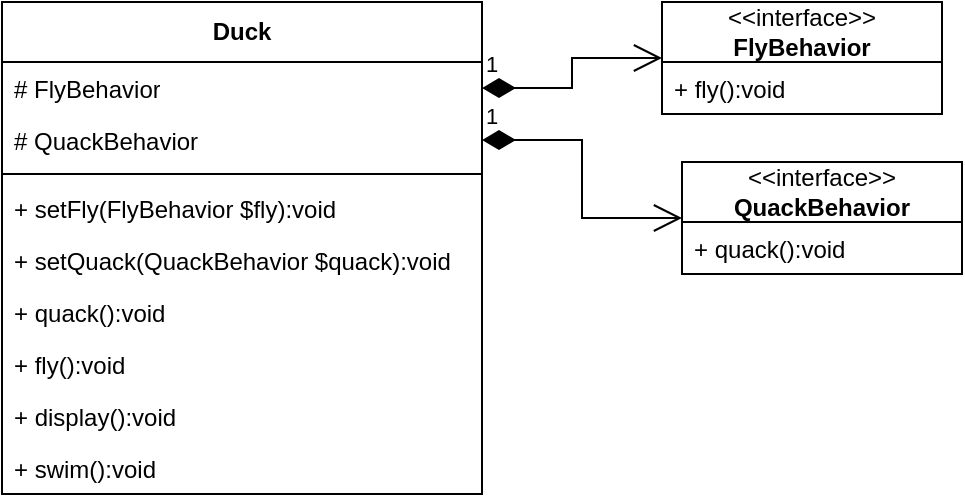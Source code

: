 <mxfile version="21.6.8" type="github">
  <diagram id="9qQRp8wTwhdTKOBizrKU" name="Page-1">
    <mxGraphModel dx="771" dy="353" grid="1" gridSize="10" guides="1" tooltips="1" connect="1" arrows="1" fold="1" page="1" pageScale="1" pageWidth="3840" pageHeight="2400" math="0" shadow="0">
      <root>
        <mxCell id="0" />
        <mxCell id="1" parent="0" />
        <mxCell id="wih1jJ5DO79m4pdhP88G-1" value="&lt;b&gt;Duck&lt;/b&gt;" style="swimlane;fontStyle=0;childLayout=stackLayout;horizontal=1;startSize=30;fillColor=none;horizontalStack=0;resizeParent=1;resizeParentMax=0;resizeLast=0;collapsible=1;marginBottom=0;whiteSpace=wrap;html=1;" vertex="1" parent="1">
          <mxGeometry x="170" y="250" width="240" height="246" as="geometry" />
        </mxCell>
        <mxCell id="wih1jJ5DO79m4pdhP88G-2" value="# FlyBehavior" style="text;strokeColor=none;fillColor=none;align=left;verticalAlign=top;spacingLeft=4;spacingRight=4;overflow=hidden;rotatable=0;points=[[0,0.5],[1,0.5]];portConstraint=eastwest;whiteSpace=wrap;html=1;" vertex="1" parent="wih1jJ5DO79m4pdhP88G-1">
          <mxGeometry y="30" width="240" height="26" as="geometry" />
        </mxCell>
        <mxCell id="wih1jJ5DO79m4pdhP88G-3" value="# QuackBehavior" style="text;strokeColor=none;fillColor=none;align=left;verticalAlign=top;spacingLeft=4;spacingRight=4;overflow=hidden;rotatable=0;points=[[0,0.5],[1,0.5]];portConstraint=eastwest;whiteSpace=wrap;html=1;" vertex="1" parent="wih1jJ5DO79m4pdhP88G-1">
          <mxGeometry y="56" width="240" height="26" as="geometry" />
        </mxCell>
        <mxCell id="wih1jJ5DO79m4pdhP88G-15" value="" style="line;strokeWidth=1;fillColor=none;align=left;verticalAlign=middle;spacingTop=-1;spacingLeft=3;spacingRight=3;rotatable=0;labelPosition=right;points=[];portConstraint=eastwest;strokeColor=inherit;" vertex="1" parent="wih1jJ5DO79m4pdhP88G-1">
          <mxGeometry y="82" width="240" height="8" as="geometry" />
        </mxCell>
        <mxCell id="wih1jJ5DO79m4pdhP88G-4" value="+ setFly(FlyBehavior $fly):void" style="text;strokeColor=none;fillColor=none;align=left;verticalAlign=top;spacingLeft=4;spacingRight=4;overflow=hidden;rotatable=0;points=[[0,0.5],[1,0.5]];portConstraint=eastwest;whiteSpace=wrap;html=1;" vertex="1" parent="wih1jJ5DO79m4pdhP88G-1">
          <mxGeometry y="90" width="240" height="26" as="geometry" />
        </mxCell>
        <mxCell id="wih1jJ5DO79m4pdhP88G-16" value="+ setQuack(QuackBehavior $quack):void" style="text;strokeColor=none;fillColor=none;align=left;verticalAlign=top;spacingLeft=4;spacingRight=4;overflow=hidden;rotatable=0;points=[[0,0.5],[1,0.5]];portConstraint=eastwest;whiteSpace=wrap;html=1;" vertex="1" parent="wih1jJ5DO79m4pdhP88G-1">
          <mxGeometry y="116" width="240" height="26" as="geometry" />
        </mxCell>
        <mxCell id="wih1jJ5DO79m4pdhP88G-17" value="+ quack():void" style="text;strokeColor=none;fillColor=none;align=left;verticalAlign=top;spacingLeft=4;spacingRight=4;overflow=hidden;rotatable=0;points=[[0,0.5],[1,0.5]];portConstraint=eastwest;whiteSpace=wrap;html=1;" vertex="1" parent="wih1jJ5DO79m4pdhP88G-1">
          <mxGeometry y="142" width="240" height="26" as="geometry" />
        </mxCell>
        <mxCell id="wih1jJ5DO79m4pdhP88G-18" value="+ fly():void" style="text;strokeColor=none;fillColor=none;align=left;verticalAlign=top;spacingLeft=4;spacingRight=4;overflow=hidden;rotatable=0;points=[[0,0.5],[1,0.5]];portConstraint=eastwest;whiteSpace=wrap;html=1;" vertex="1" parent="wih1jJ5DO79m4pdhP88G-1">
          <mxGeometry y="168" width="240" height="26" as="geometry" />
        </mxCell>
        <mxCell id="wih1jJ5DO79m4pdhP88G-19" value="+ display():void" style="text;strokeColor=none;fillColor=none;align=left;verticalAlign=top;spacingLeft=4;spacingRight=4;overflow=hidden;rotatable=0;points=[[0,0.5],[1,0.5]];portConstraint=eastwest;whiteSpace=wrap;html=1;" vertex="1" parent="wih1jJ5DO79m4pdhP88G-1">
          <mxGeometry y="194" width="240" height="26" as="geometry" />
        </mxCell>
        <mxCell id="wih1jJ5DO79m4pdhP88G-20" value="+ swim():void" style="text;strokeColor=none;fillColor=none;align=left;verticalAlign=top;spacingLeft=4;spacingRight=4;overflow=hidden;rotatable=0;points=[[0,0.5],[1,0.5]];portConstraint=eastwest;whiteSpace=wrap;html=1;" vertex="1" parent="wih1jJ5DO79m4pdhP88G-1">
          <mxGeometry y="220" width="240" height="26" as="geometry" />
        </mxCell>
        <mxCell id="wih1jJ5DO79m4pdhP88G-5" value="&amp;lt;&amp;lt;interface&amp;gt;&amp;gt;&lt;br&gt;&lt;b&gt;FlyBehavior&lt;/b&gt;" style="swimlane;fontStyle=0;childLayout=stackLayout;horizontal=1;startSize=30;fillColor=none;horizontalStack=0;resizeParent=1;resizeParentMax=0;resizeLast=0;collapsible=1;marginBottom=0;whiteSpace=wrap;html=1;" vertex="1" parent="1">
          <mxGeometry x="500" y="250" width="140" height="56" as="geometry" />
        </mxCell>
        <mxCell id="wih1jJ5DO79m4pdhP88G-6" value="+ fly():void" style="text;strokeColor=none;fillColor=none;align=left;verticalAlign=top;spacingLeft=4;spacingRight=4;overflow=hidden;rotatable=0;points=[[0,0.5],[1,0.5]];portConstraint=eastwest;whiteSpace=wrap;html=1;" vertex="1" parent="wih1jJ5DO79m4pdhP88G-5">
          <mxGeometry y="30" width="140" height="26" as="geometry" />
        </mxCell>
        <mxCell id="wih1jJ5DO79m4pdhP88G-9" value="&amp;lt;&amp;lt;interface&amp;gt;&amp;gt;&lt;br&gt;&lt;b&gt;QuackBehavior&lt;/b&gt;" style="swimlane;fontStyle=0;childLayout=stackLayout;horizontal=1;startSize=30;fillColor=none;horizontalStack=0;resizeParent=1;resizeParentMax=0;resizeLast=0;collapsible=1;marginBottom=0;whiteSpace=wrap;html=1;" vertex="1" parent="1">
          <mxGeometry x="510" y="330" width="140" height="56" as="geometry" />
        </mxCell>
        <mxCell id="wih1jJ5DO79m4pdhP88G-10" value="+ quack():void" style="text;strokeColor=none;fillColor=none;align=left;verticalAlign=top;spacingLeft=4;spacingRight=4;overflow=hidden;rotatable=0;points=[[0,0.5],[1,0.5]];portConstraint=eastwest;whiteSpace=wrap;html=1;" vertex="1" parent="wih1jJ5DO79m4pdhP88G-9">
          <mxGeometry y="30" width="140" height="26" as="geometry" />
        </mxCell>
        <mxCell id="wih1jJ5DO79m4pdhP88G-13" value="1" style="endArrow=open;html=1;endSize=12;startArrow=diamondThin;startSize=14;startFill=1;edgeStyle=orthogonalEdgeStyle;align=left;verticalAlign=bottom;rounded=0;" edge="1" parent="1" source="wih1jJ5DO79m4pdhP88G-2" target="wih1jJ5DO79m4pdhP88G-5">
          <mxGeometry x="-1" y="3" relative="1" as="geometry">
            <mxPoint x="430" y="350" as="sourcePoint" />
            <mxPoint x="590" y="350" as="targetPoint" />
          </mxGeometry>
        </mxCell>
        <mxCell id="wih1jJ5DO79m4pdhP88G-14" value="1" style="endArrow=open;html=1;endSize=12;startArrow=diamondThin;startSize=14;startFill=1;edgeStyle=orthogonalEdgeStyle;align=left;verticalAlign=bottom;rounded=0;" edge="1" parent="1" source="wih1jJ5DO79m4pdhP88G-3" target="wih1jJ5DO79m4pdhP88G-9">
          <mxGeometry x="-1" y="3" relative="1" as="geometry">
            <mxPoint x="430" y="350" as="sourcePoint" />
            <mxPoint x="590" y="350" as="targetPoint" />
          </mxGeometry>
        </mxCell>
      </root>
    </mxGraphModel>
  </diagram>
</mxfile>
